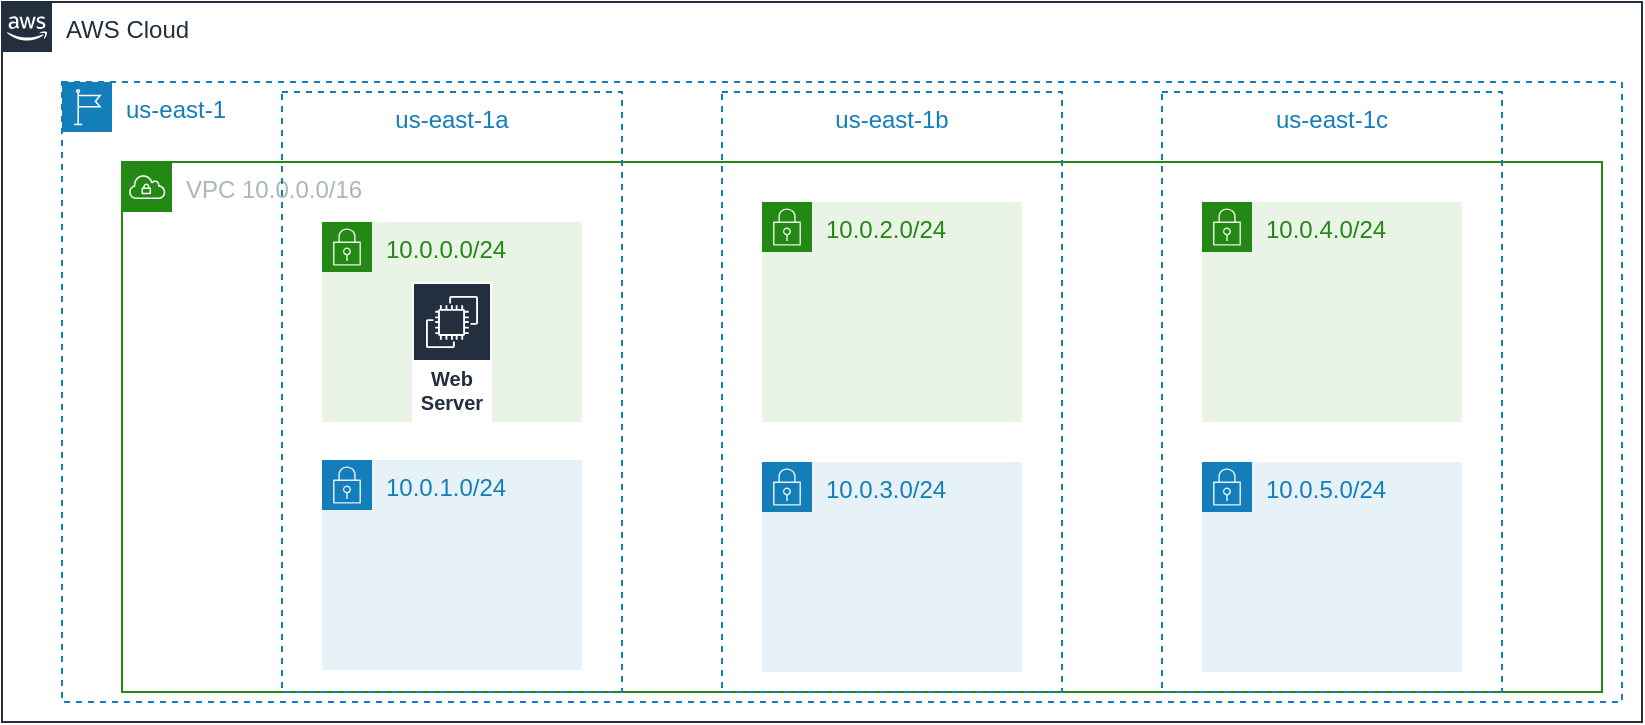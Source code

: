 <mxfile>
    <diagram id="wmz9PeIoBKlGqe_orVpY" name="Page-1">
        <mxGraphModel dx="1071" dy="784" grid="1" gridSize="10" guides="1" tooltips="1" connect="1" arrows="1" fold="1" page="1" pageScale="1" pageWidth="850" pageHeight="1100" math="0" shadow="0">
            <root>
                <mxCell id="0"/>
                <mxCell id="1" parent="0"/>
                <mxCell id="pNXpYRqnE93IqdAPlsz6-1" value="AWS Cloud" style="points=[[0,0],[0.25,0],[0.5,0],[0.75,0],[1,0],[1,0.25],[1,0.5],[1,0.75],[1,1],[0.75,1],[0.5,1],[0.25,1],[0,1],[0,0.75],[0,0.5],[0,0.25]];outlineConnect=0;gradientColor=none;html=1;whiteSpace=wrap;fontSize=12;fontStyle=0;container=1;pointerEvents=0;collapsible=0;recursiveResize=0;shape=mxgraph.aws4.group;grIcon=mxgraph.aws4.group_aws_cloud_alt;strokeColor=#232F3E;fillColor=none;verticalAlign=top;align=left;spacingLeft=30;fontColor=#232F3E;dashed=0;" parent="1" vertex="1">
                    <mxGeometry x="40" y="50" width="820" height="360" as="geometry"/>
                </mxCell>
                <mxCell id="pNXpYRqnE93IqdAPlsz6-2" value="us-east-1" style="points=[[0,0],[0.25,0],[0.5,0],[0.75,0],[1,0],[1,0.25],[1,0.5],[1,0.75],[1,1],[0.75,1],[0.5,1],[0.25,1],[0,1],[0,0.75],[0,0.5],[0,0.25]];outlineConnect=0;gradientColor=none;html=1;whiteSpace=wrap;fontSize=12;fontStyle=0;container=1;pointerEvents=0;collapsible=0;recursiveResize=0;shape=mxgraph.aws4.group;grIcon=mxgraph.aws4.group_region;strokeColor=#147EBA;fillColor=none;verticalAlign=top;align=left;spacingLeft=30;fontColor=#147EBA;dashed=1;" parent="pNXpYRqnE93IqdAPlsz6-1" vertex="1">
                    <mxGeometry x="30" y="40" width="780" height="310" as="geometry"/>
                </mxCell>
                <mxCell id="pNXpYRqnE93IqdAPlsz6-3" value="VPC 10.0.0.0/16" style="points=[[0,0],[0.25,0],[0.5,0],[0.75,0],[1,0],[1,0.25],[1,0.5],[1,0.75],[1,1],[0.75,1],[0.5,1],[0.25,1],[0,1],[0,0.75],[0,0.5],[0,0.25]];outlineConnect=0;gradientColor=none;html=1;whiteSpace=wrap;fontSize=12;fontStyle=0;container=1;pointerEvents=0;collapsible=0;recursiveResize=0;shape=mxgraph.aws4.group;grIcon=mxgraph.aws4.group_vpc;strokeColor=#248814;fillColor=none;verticalAlign=top;align=left;spacingLeft=30;fontColor=#AAB7B8;dashed=0;" parent="pNXpYRqnE93IqdAPlsz6-2" vertex="1">
                    <mxGeometry x="30" y="40" width="740" height="265" as="geometry"/>
                </mxCell>
                <mxCell id="pNXpYRqnE93IqdAPlsz6-4" value="us-east-1a" style="fillColor=none;strokeColor=#147EBA;dashed=1;verticalAlign=top;fontStyle=0;fontColor=#147EBA;" parent="pNXpYRqnE93IqdAPlsz6-3" vertex="1">
                    <mxGeometry x="80" y="-35" width="170" height="300" as="geometry"/>
                </mxCell>
                <mxCell id="pNXpYRqnE93IqdAPlsz6-6" value="10.0.0.0/24" style="points=[[0,0],[0.25,0],[0.5,0],[0.75,0],[1,0],[1,0.25],[1,0.5],[1,0.75],[1,1],[0.75,1],[0.5,1],[0.25,1],[0,1],[0,0.75],[0,0.5],[0,0.25]];outlineConnect=0;gradientColor=none;html=1;whiteSpace=wrap;fontSize=12;fontStyle=0;container=1;pointerEvents=0;collapsible=0;recursiveResize=0;shape=mxgraph.aws4.group;grIcon=mxgraph.aws4.group_security_group;grStroke=0;strokeColor=#248814;fillColor=#E9F3E6;verticalAlign=top;align=left;spacingLeft=30;fontColor=#248814;dashed=0;" parent="pNXpYRqnE93IqdAPlsz6-3" vertex="1">
                    <mxGeometry x="100" y="30" width="130" height="100" as="geometry"/>
                </mxCell>
                <mxCell id="pNXpYRqnE93IqdAPlsz6-7" value="10.0.2.0/24" style="points=[[0,0],[0.25,0],[0.5,0],[0.75,0],[1,0],[1,0.25],[1,0.5],[1,0.75],[1,1],[0.75,1],[0.5,1],[0.25,1],[0,1],[0,0.75],[0,0.5],[0,0.25]];outlineConnect=0;gradientColor=none;html=1;whiteSpace=wrap;fontSize=12;fontStyle=0;container=1;pointerEvents=0;collapsible=0;recursiveResize=0;shape=mxgraph.aws4.group;grIcon=mxgraph.aws4.group_security_group;grStroke=0;strokeColor=#248814;fillColor=#E9F3E6;verticalAlign=top;align=left;spacingLeft=30;fontColor=#248814;dashed=0;" parent="pNXpYRqnE93IqdAPlsz6-3" vertex="1">
                    <mxGeometry x="320" y="20" width="130" height="110" as="geometry"/>
                </mxCell>
                <mxCell id="pNXpYRqnE93IqdAPlsz6-8" value="10.0.1.0/24" style="points=[[0,0],[0.25,0],[0.5,0],[0.75,0],[1,0],[1,0.25],[1,0.5],[1,0.75],[1,1],[0.75,1],[0.5,1],[0.25,1],[0,1],[0,0.75],[0,0.5],[0,0.25]];outlineConnect=0;gradientColor=none;html=1;whiteSpace=wrap;fontSize=12;fontStyle=0;container=1;pointerEvents=0;collapsible=0;recursiveResize=0;shape=mxgraph.aws4.group;grIcon=mxgraph.aws4.group_security_group;grStroke=0;strokeColor=#147EBA;fillColor=#E6F2F8;verticalAlign=top;align=left;spacingLeft=30;fontColor=#147EBA;dashed=0;" parent="pNXpYRqnE93IqdAPlsz6-3" vertex="1">
                    <mxGeometry x="100" y="149" width="130" height="105" as="geometry"/>
                </mxCell>
                <mxCell id="pNXpYRqnE93IqdAPlsz6-12" value="10.0.3.0/24" style="points=[[0,0],[0.25,0],[0.5,0],[0.75,0],[1,0],[1,0.25],[1,0.5],[1,0.75],[1,1],[0.75,1],[0.5,1],[0.25,1],[0,1],[0,0.75],[0,0.5],[0,0.25]];outlineConnect=0;gradientColor=none;html=1;whiteSpace=wrap;fontSize=12;fontStyle=0;container=1;pointerEvents=0;collapsible=0;recursiveResize=0;shape=mxgraph.aws4.group;grIcon=mxgraph.aws4.group_security_group;grStroke=0;strokeColor=#147EBA;fillColor=#E6F2F8;verticalAlign=top;align=left;spacingLeft=30;fontColor=#147EBA;dashed=0;" parent="pNXpYRqnE93IqdAPlsz6-3" vertex="1">
                    <mxGeometry x="320" y="150" width="130" height="105" as="geometry"/>
                </mxCell>
                <mxCell id="pNXpYRqnE93IqdAPlsz6-15" value="Web Server&lt;span style=&quot;color: rgba(0 , 0 , 0 , 0) ; font-family: monospace ; font-size: 0px ; font-weight: 400&quot;&gt;%3CmxGraphModel%3E%3Croot%3E%3CmxCell%20id%3D%220%22%2F%3E%3CmxCell%20id%3D%221%22%20parent%3D%220%22%2F%3E%3CmxCell%20id%3D%222%22%20value%3D%22%22%20style%3D%22sketch%3D0%3BoutlineConnect%3D0%3BfontColor%3D%23232F3E%3BgradientColor%3Dnone%3BfillColor%3D%234D27AA%3BstrokeColor%3Dnone%3Bdashed%3D0%3BverticalLabelPosition%3Dbottom%3BverticalAlign%3Dtop%3Balign%3Dcenter%3Bhtml%3D1%3BfontSize%3D12%3BfontStyle%3D0%3Baspect%3Dfixed%3BpointerEvents%3D1%3Bshape%3Dmxgraph.aws4.nat_gateway%3B%22%20vertex%3D%221%22%20parent%3D%221%22%3E%3CmxGeometry%20x%3D%22290%22%20y%3D%22216%22%20width%3D%2228%22%20height%3D%2228%22%20as%3D%22geometry%22%2F%3E%3C%2FmxCell%3E%3C%2Froot%3E%3C%2FmxGraphModel%3E&lt;/span&gt;" style="sketch=0;outlineConnect=0;fontColor=#232F3E;gradientColor=none;strokeColor=#ffffff;fillColor=#232F3E;dashed=0;verticalLabelPosition=middle;verticalAlign=bottom;align=center;html=1;whiteSpace=wrap;fontSize=10;fontStyle=1;spacing=3;shape=mxgraph.aws4.productIcon;prIcon=mxgraph.aws4.ec2;" parent="pNXpYRqnE93IqdAPlsz6-3" vertex="1">
                    <mxGeometry x="145" y="60" width="40" height="70" as="geometry"/>
                </mxCell>
                <mxCell id="2" value="us-east-1c" style="fillColor=none;strokeColor=#147EBA;dashed=1;verticalAlign=top;fontStyle=0;fontColor=#147EBA;" vertex="1" parent="pNXpYRqnE93IqdAPlsz6-2">
                    <mxGeometry x="550" y="5" width="170" height="300" as="geometry"/>
                </mxCell>
                <mxCell id="3" value="10.0.4.0/24" style="points=[[0,0],[0.25,0],[0.5,0],[0.75,0],[1,0],[1,0.25],[1,0.5],[1,0.75],[1,1],[0.75,1],[0.5,1],[0.25,1],[0,1],[0,0.75],[0,0.5],[0,0.25]];outlineConnect=0;gradientColor=none;html=1;whiteSpace=wrap;fontSize=12;fontStyle=0;container=1;pointerEvents=0;collapsible=0;recursiveResize=0;shape=mxgraph.aws4.group;grIcon=mxgraph.aws4.group_security_group;grStroke=0;strokeColor=#248814;fillColor=#E9F3E6;verticalAlign=top;align=left;spacingLeft=30;fontColor=#248814;dashed=0;" vertex="1" parent="pNXpYRqnE93IqdAPlsz6-2">
                    <mxGeometry x="570" y="60" width="130" height="110" as="geometry"/>
                </mxCell>
                <mxCell id="4" value="10.0.5.0/24" style="points=[[0,0],[0.25,0],[0.5,0],[0.75,0],[1,0],[1,0.25],[1,0.5],[1,0.75],[1,1],[0.75,1],[0.5,1],[0.25,1],[0,1],[0,0.75],[0,0.5],[0,0.25]];outlineConnect=0;gradientColor=none;html=1;whiteSpace=wrap;fontSize=12;fontStyle=0;container=1;pointerEvents=0;collapsible=0;recursiveResize=0;shape=mxgraph.aws4.group;grIcon=mxgraph.aws4.group_security_group;grStroke=0;strokeColor=#147EBA;fillColor=#E6F2F8;verticalAlign=top;align=left;spacingLeft=30;fontColor=#147EBA;dashed=0;" vertex="1" parent="pNXpYRqnE93IqdAPlsz6-2">
                    <mxGeometry x="570" y="190" width="130" height="105" as="geometry"/>
                </mxCell>
                <mxCell id="pNXpYRqnE93IqdAPlsz6-5" value="us-east-1b" style="fillColor=none;strokeColor=#147EBA;dashed=1;verticalAlign=top;fontStyle=0;fontColor=#147EBA;" parent="pNXpYRqnE93IqdAPlsz6-2" vertex="1">
                    <mxGeometry x="330" y="5" width="170" height="300" as="geometry"/>
                </mxCell>
            </root>
        </mxGraphModel>
    </diagram>
</mxfile>